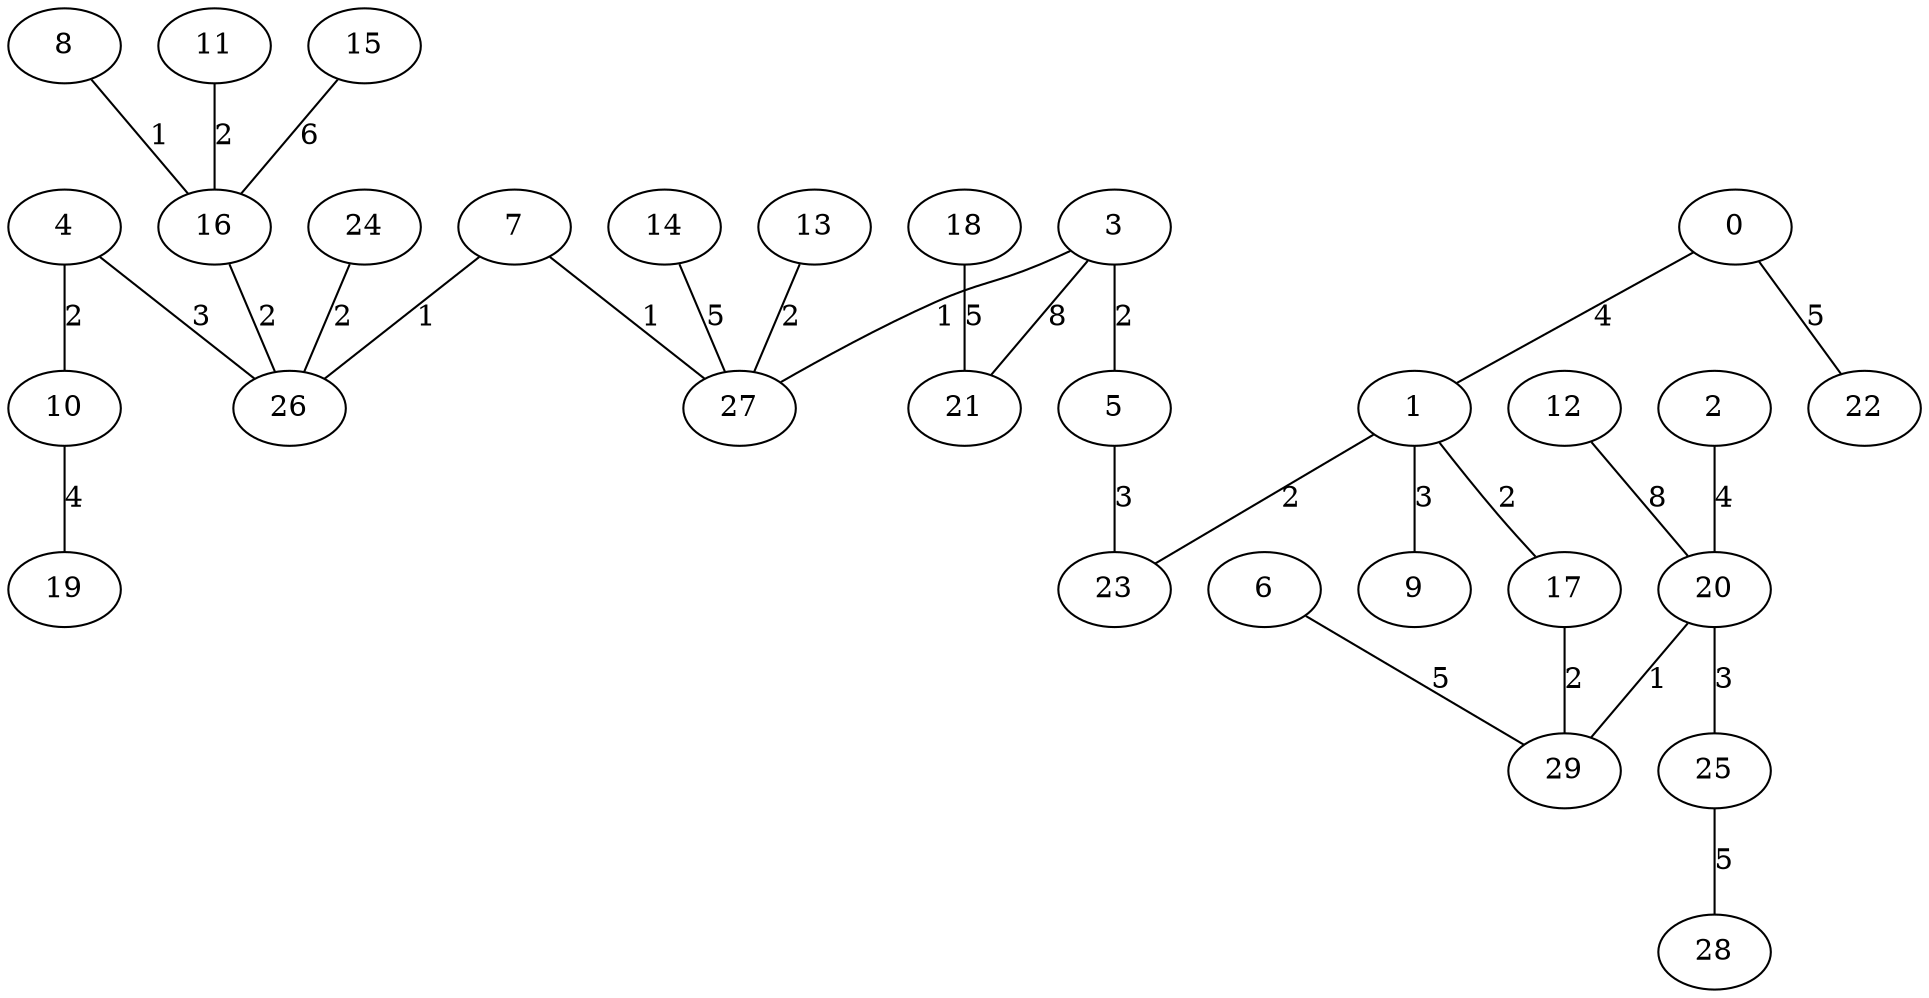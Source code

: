graph G {
    "3" -- "27" [label="1"];
    "7" -- "26" [label="1"];
    "7" -- "27" [label="1"];
    "8" -- "16" [label="1"];
    "20" -- "29" [label="1"];
    "1" -- "17" [label="2"];
    "1" -- "23" [label="2"];
    "3" -- "5" [label="2"];
    "4" -- "10" [label="2"];
    "11" -- "16" [label="2"];
    "13" -- "27" [label="2"];
    "16" -- "26" [label="2"];
    "17" -- "29" [label="2"];
    "24" -- "26" [label="2"];
    "1" -- "9" [label="3"];
    "4" -- "26" [label="3"];
    "5" -- "23" [label="3"];
    "20" -- "25" [label="3"];
    "0" -- "1" [label="4"];
    "2" -- "20" [label="4"];
    "10" -- "19" [label="4"];
    "0" -- "22" [label="5"];
    "6" -- "29" [label="5"];
    "14" -- "27" [label="5"];
    "18" -- "21" [label="5"];
    "25" -- "28" [label="5"];
    "15" -- "16" [label="6"];
    "3" -- "21" [label="8"];
    "12" -- "20" [label="8"];
}
